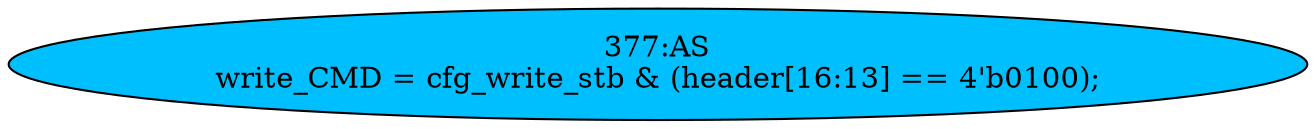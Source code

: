 strict digraph "" {
	node [label="\N"];
	"377:AS"	 [ast="<pyverilog.vparser.ast.Assign object at 0x7f1e4d7e83d0>",
		def_var="['write_CMD']",
		fillcolor=deepskyblue,
		label="377:AS
write_CMD = cfg_write_stb & (header[16:13] == 4'b0100);",
		statements="[]",
		style=filled,
		typ=Assign,
		use_var="['cfg_write_stb', 'header']"];
}
